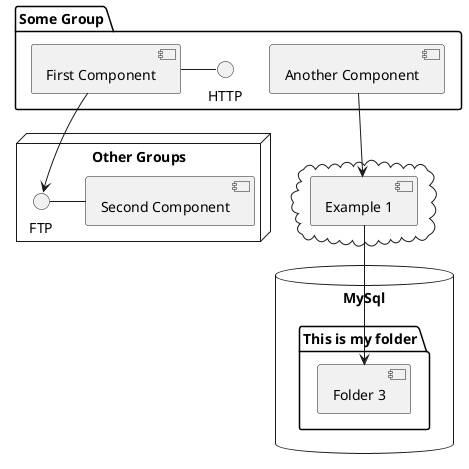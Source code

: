 @startuml
package "Some Group" {
  HTTP - [First Component]
  [Another Component]
}
node "Other Groups" {
  FTP - [Second Component]
  [First Component] --> FTP
}
cloud {
  [Example 1]
}
database "MySql" {
  folder "This is my folder" {
	[Folder 3]
  }
}
[Another Component] --> [Example 1]
[Example 1] --> [Folder 3]
@enduml